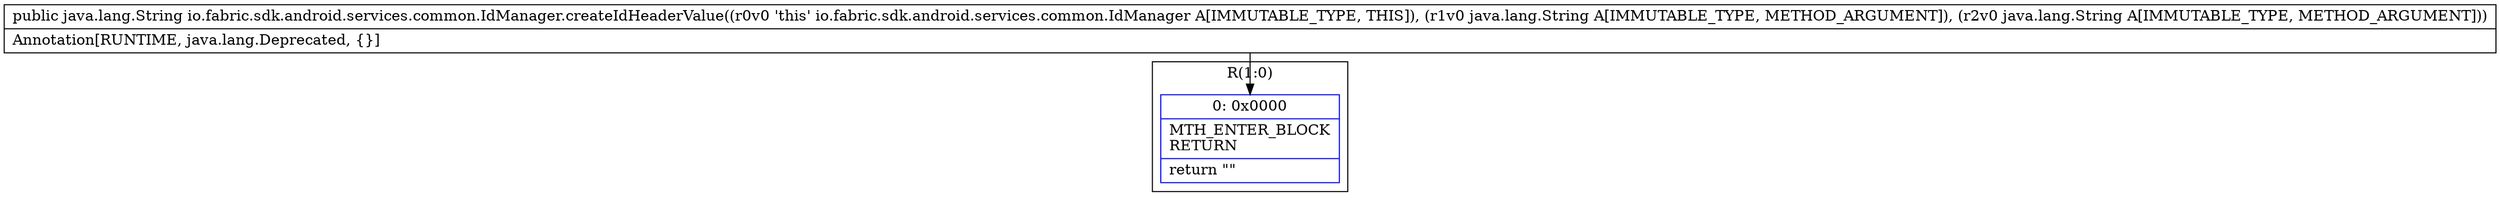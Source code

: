 digraph "CFG forio.fabric.sdk.android.services.common.IdManager.createIdHeaderValue(Ljava\/lang\/String;Ljava\/lang\/String;)Ljava\/lang\/String;" {
subgraph cluster_Region_74606906 {
label = "R(1:0)";
node [shape=record,color=blue];
Node_0 [shape=record,label="{0\:\ 0x0000|MTH_ENTER_BLOCK\lRETURN\l|return \"\"\l}"];
}
MethodNode[shape=record,label="{public java.lang.String io.fabric.sdk.android.services.common.IdManager.createIdHeaderValue((r0v0 'this' io.fabric.sdk.android.services.common.IdManager A[IMMUTABLE_TYPE, THIS]), (r1v0 java.lang.String A[IMMUTABLE_TYPE, METHOD_ARGUMENT]), (r2v0 java.lang.String A[IMMUTABLE_TYPE, METHOD_ARGUMENT]))  | Annotation[RUNTIME, java.lang.Deprecated, \{\}]\l}"];
MethodNode -> Node_0;
}

